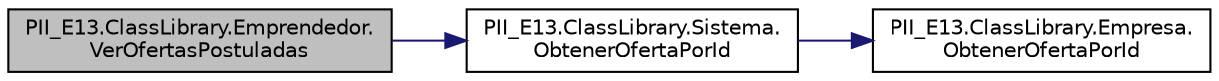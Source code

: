 digraph "PII_E13.ClassLibrary.Emprendedor.VerOfertasPostuladas"
{
 // INTERACTIVE_SVG=YES
 // LATEX_PDF_SIZE
  edge [fontname="Helvetica",fontsize="10",labelfontname="Helvetica",labelfontsize="10"];
  node [fontname="Helvetica",fontsize="10",shape=record];
  rankdir="LR";
  Node1 [label="PII_E13.ClassLibrary.Emprendedor.\lVerOfertasPostuladas",height=0.2,width=0.4,color="black", fillcolor="grey75", style="filled", fontcolor="black",tooltip="Mediante una una fecha de inicio y de fin se obtienen todas las ofertas postuladas en ese periodo de ..."];
  Node1 -> Node2 [color="midnightblue",fontsize="10",style="solid",fontname="Helvetica"];
  Node2 [label="PII_E13.ClassLibrary.Sistema.\lObtenerOfertaPorId",height=0.2,width=0.4,color="black", fillcolor="white", style="filled",URL="$classPII__E13_1_1ClassLibrary_1_1Sistema.html#a08e2b2be41082a60b95f557f181c01ce",tooltip="Recupera una instancia de Oferta de la lista de de emprendedores y sus respectivas listas de ofertas."];
  Node2 -> Node3 [color="midnightblue",fontsize="10",style="solid",fontname="Helvetica"];
  Node3 [label="PII_E13.ClassLibrary.Empresa.\lObtenerOfertaPorId",height=0.2,width=0.4,color="black", fillcolor="white", style="filled",URL="$classPII__E13_1_1ClassLibrary_1_1Empresa.html#a6dd767eac6309fdad112dccee2878c7c",tooltip="Recupera una oferta de la lista de ofertas utilizando su id y una id dada."];
}
